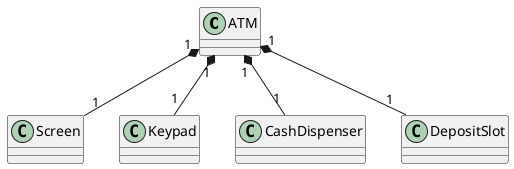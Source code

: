@startuml
skinparam classAttributeIconSize 0
class ATM {

}

class Screen {

}

class Keypad{

}
class CashDispenser{

}
class DepositSlot{

}

ATM "1" *-- "1" DepositSlot
ATM "1" *-- "1" Keypad
ATM "1" *-- "1" CashDispenser
ATM "1" *-- "1" Screen


@enduml